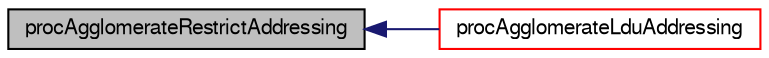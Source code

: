 digraph "procAgglomerateRestrictAddressing"
{
  bgcolor="transparent";
  edge [fontname="FreeSans",fontsize="10",labelfontname="FreeSans",labelfontsize="10"];
  node [fontname="FreeSans",fontsize="10",shape=record];
  rankdir="LR";
  Node837 [label="procAgglomerateRestrictAddressing",height=0.2,width=0.4,color="black", fillcolor="grey75", style="filled", fontcolor="black"];
  Node837 -> Node838 [dir="back",color="midnightblue",fontsize="10",style="solid",fontname="FreeSans"];
  Node838 [label="procAgglomerateLduAddressing",height=0.2,width=0.4,color="red",URL="$a26970.html#a502ca78063804821f67dd5e7eb434657",tooltip="Collect and combine processor meshes into allMesh. "];
}

